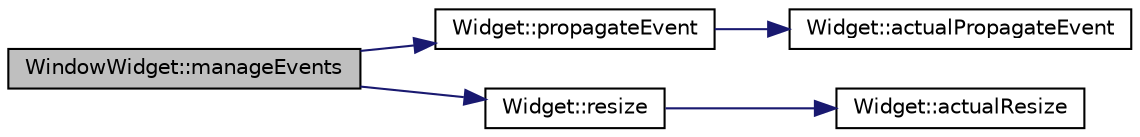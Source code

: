 digraph "WindowWidget::manageEvents"
{
 // INTERACTIVE_SVG=YES
  edge [fontname="Helvetica",fontsize="10",labelfontname="Helvetica",labelfontsize="10"];
  node [fontname="Helvetica",fontsize="10",shape=record];
  rankdir="LR";
  Node49 [label="WindowWidget::manageEvents",height=0.2,width=0.4,color="black", fillcolor="grey75", style="filled", fontcolor="black"];
  Node49 -> Node50 [color="midnightblue",fontsize="10",style="solid",fontname="Helvetica"];
  Node50 [label="Widget::propagateEvent",height=0.2,width=0.4,color="black", fillcolor="white", style="filled",URL="$class_widget.html#aa36c39c4ce428813dcbb13060b5d8ab0"];
  Node50 -> Node51 [color="midnightblue",fontsize="10",style="solid",fontname="Helvetica"];
  Node51 [label="Widget::actualPropagateEvent",height=0.2,width=0.4,color="black", fillcolor="white", style="filled",URL="$class_widget.html#a92906f698fd94c2f777e46c1480967fc"];
  Node49 -> Node52 [color="midnightblue",fontsize="10",style="solid",fontname="Helvetica"];
  Node52 [label="Widget::resize",height=0.2,width=0.4,color="black", fillcolor="white", style="filled",URL="$class_widget.html#a0809c3a396f9d1cedb1446d7b0750ef2"];
  Node52 -> Node53 [color="midnightblue",fontsize="10",style="solid",fontname="Helvetica"];
  Node53 [label="Widget::actualResize",height=0.2,width=0.4,color="black", fillcolor="white", style="filled",URL="$class_widget.html#a1a3ac9ff4f7c19c19a9886219b6dda2e"];
}
